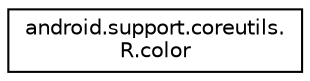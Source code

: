 digraph "Graphical Class Hierarchy"
{
 // INTERACTIVE_SVG=YES
 // LATEX_PDF_SIZE
  edge [fontname="Helvetica",fontsize="10",labelfontname="Helvetica",labelfontsize="10"];
  node [fontname="Helvetica",fontsize="10",shape=record];
  rankdir="LR";
  Node0 [label="android.support.coreutils.\lR.color",height=0.2,width=0.4,color="black", fillcolor="white", style="filled",URL="$classandroid_1_1support_1_1coreutils_1_1_r_1_1color.html",tooltip=" "];
}
